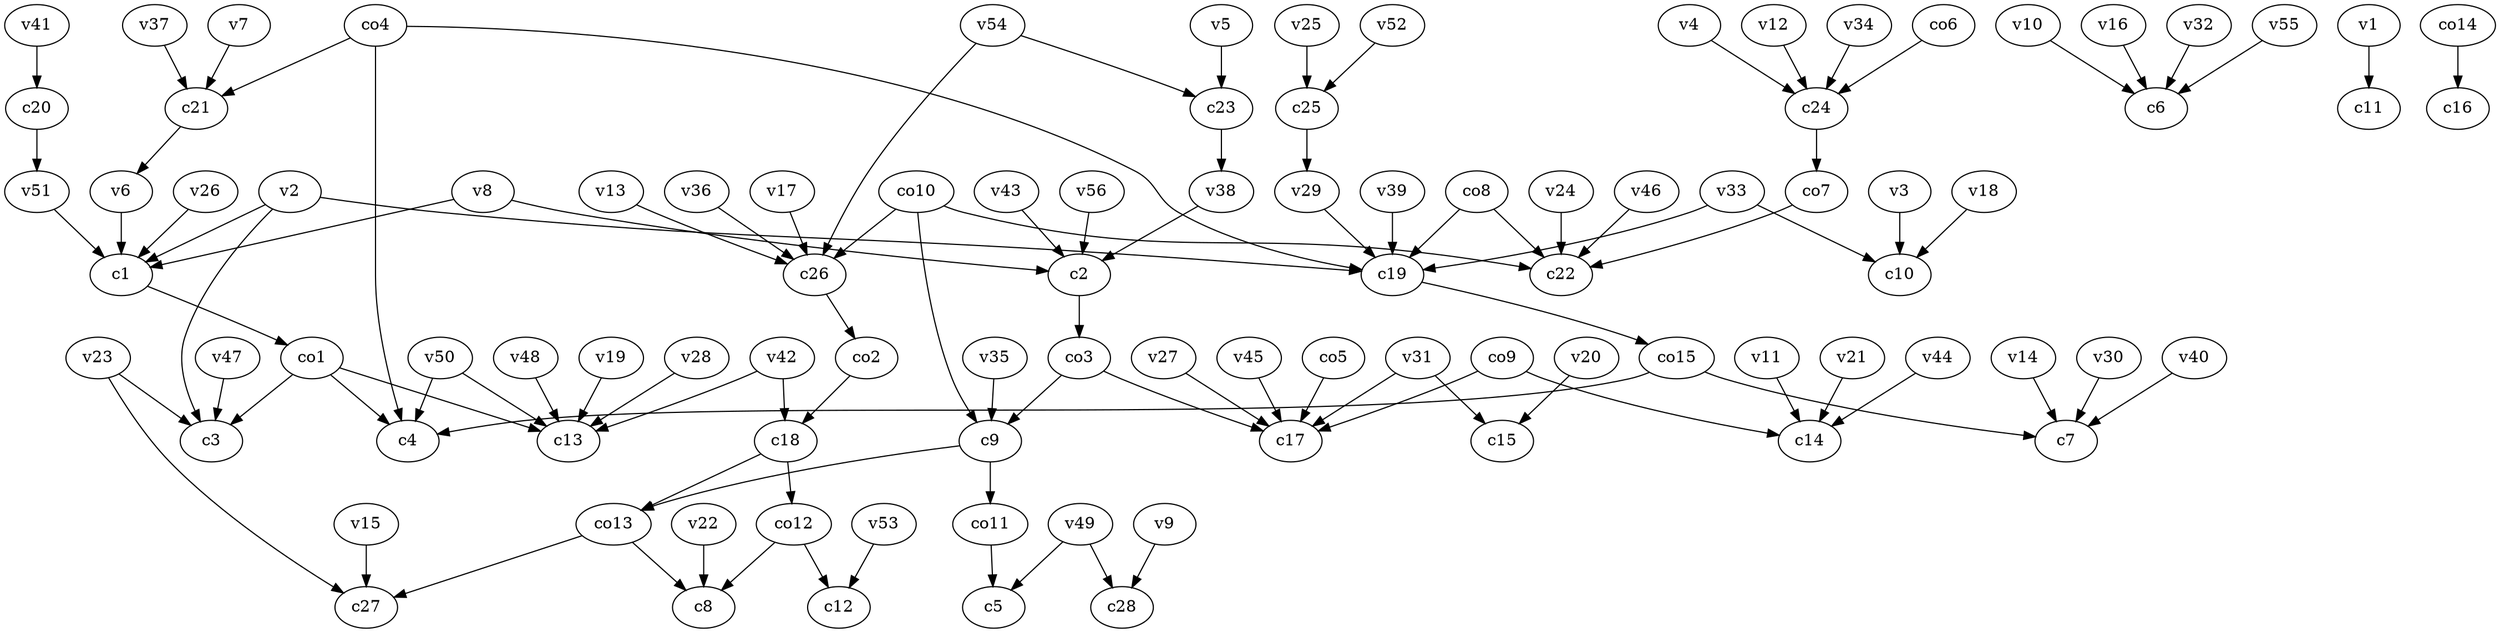 strict digraph  {
c1;
c2;
c3;
c4;
c5;
c6;
c7;
c8;
c9;
c10;
c11;
c12;
c13;
c14;
c15;
c16;
c17;
c18;
c19;
c20;
c21;
c22;
c23;
c24;
c25;
c26;
c27;
c28;
v1;
v2;
v3;
v4;
v5;
v6;
v7;
v8;
v9;
v10;
v11;
v12;
v13;
v14;
v15;
v16;
v17;
v18;
v19;
v20;
v21;
v22;
v23;
v24;
v25;
v26;
v27;
v28;
v29;
v30;
v31;
v32;
v33;
v34;
v35;
v36;
v37;
v38;
v39;
v40;
v41;
v42;
v43;
v44;
v45;
v46;
v47;
v48;
v49;
v50;
v51;
v52;
v53;
v54;
v55;
v56;
co1;
co2;
co3;
co4;
co5;
co6;
co7;
co8;
co9;
co10;
co11;
co12;
co13;
co14;
co15;
c1 -> co1  [weight=1];
c2 -> co3  [weight=1];
c9 -> co11  [weight=1];
c9 -> co13  [weight=1];
c18 -> co12  [weight=1];
c18 -> co13  [weight=1];
c19 -> co15  [weight=1];
c20 -> v51  [weight=1];
c21 -> v6  [weight=1];
c23 -> v38  [weight=1];
c24 -> co7  [weight=1];
c25 -> v29  [weight=1];
c26 -> co2  [weight=1];
v1 -> c11  [weight=1];
v2 -> c3  [weight=1];
v2 -> c1  [weight=1];
v2 -> c19  [weight=1];
v3 -> c10  [weight=1];
v4 -> c24  [weight=1];
v5 -> c23  [weight=1];
v6 -> c1  [weight=1];
v7 -> c21  [weight=1];
v8 -> c2  [weight=1];
v8 -> c1  [weight=1];
v9 -> c28  [weight=1];
v10 -> c6  [weight=1];
v11 -> c14  [weight=1];
v12 -> c24  [weight=1];
v13 -> c26  [weight=1];
v14 -> c7  [weight=1];
v15 -> c27  [weight=1];
v16 -> c6  [weight=1];
v17 -> c26  [weight=1];
v18 -> c10  [weight=1];
v19 -> c13  [weight=1];
v20 -> c15  [weight=1];
v21 -> c14  [weight=1];
v22 -> c8  [weight=1];
v23 -> c27  [weight=1];
v23 -> c3  [weight=1];
v24 -> c22  [weight=1];
v25 -> c25  [weight=1];
v26 -> c1  [weight=1];
v27 -> c17  [weight=1];
v28 -> c13  [weight=1];
v29 -> c19  [weight=1];
v30 -> c7  [weight=1];
v31 -> c17  [weight=1];
v31 -> c15  [weight=1];
v32 -> c6  [weight=1];
v33 -> c19  [weight=1];
v33 -> c10  [weight=1];
v34 -> c24  [weight=1];
v35 -> c9  [weight=1];
v36 -> c26  [weight=1];
v37 -> c21  [weight=1];
v38 -> c2  [weight=1];
v39 -> c19  [weight=1];
v40 -> c7  [weight=1];
v41 -> c20  [weight=1];
v42 -> c18  [weight=1];
v42 -> c13  [weight=1];
v43 -> c2  [weight=1];
v44 -> c14  [weight=1];
v45 -> c17  [weight=1];
v46 -> c22  [weight=1];
v47 -> c3  [weight=1];
v48 -> c13  [weight=1];
v49 -> c5  [weight=1];
v49 -> c28  [weight=1];
v50 -> c4  [weight=1];
v50 -> c13  [weight=1];
v51 -> c1  [weight=1];
v52 -> c25  [weight=1];
v53 -> c12  [weight=1];
v54 -> c26  [weight=1];
v54 -> c23  [weight=1];
v55 -> c6  [weight=1];
v56 -> c2  [weight=1];
co1 -> c3  [weight=1];
co1 -> c13  [weight=1];
co1 -> c4  [weight=1];
co2 -> c18  [weight=1];
co3 -> c9  [weight=1];
co3 -> c17  [weight=1];
co4 -> c4  [weight=1];
co4 -> c19  [weight=1];
co4 -> c21  [weight=1];
co5 -> c17  [weight=1];
co6 -> c24  [weight=1];
co7 -> c22  [weight=1];
co8 -> c19  [weight=1];
co8 -> c22  [weight=1];
co9 -> c14  [weight=1];
co9 -> c17  [weight=1];
co10 -> c22  [weight=1];
co10 -> c26  [weight=1];
co10 -> c9  [weight=1];
co11 -> c5  [weight=1];
co12 -> c12  [weight=1];
co12 -> c8  [weight=1];
co13 -> c8  [weight=1];
co13 -> c27  [weight=1];
co14 -> c16  [weight=1];
co15 -> c7  [weight=1];
co15 -> c4  [weight=1];
}
